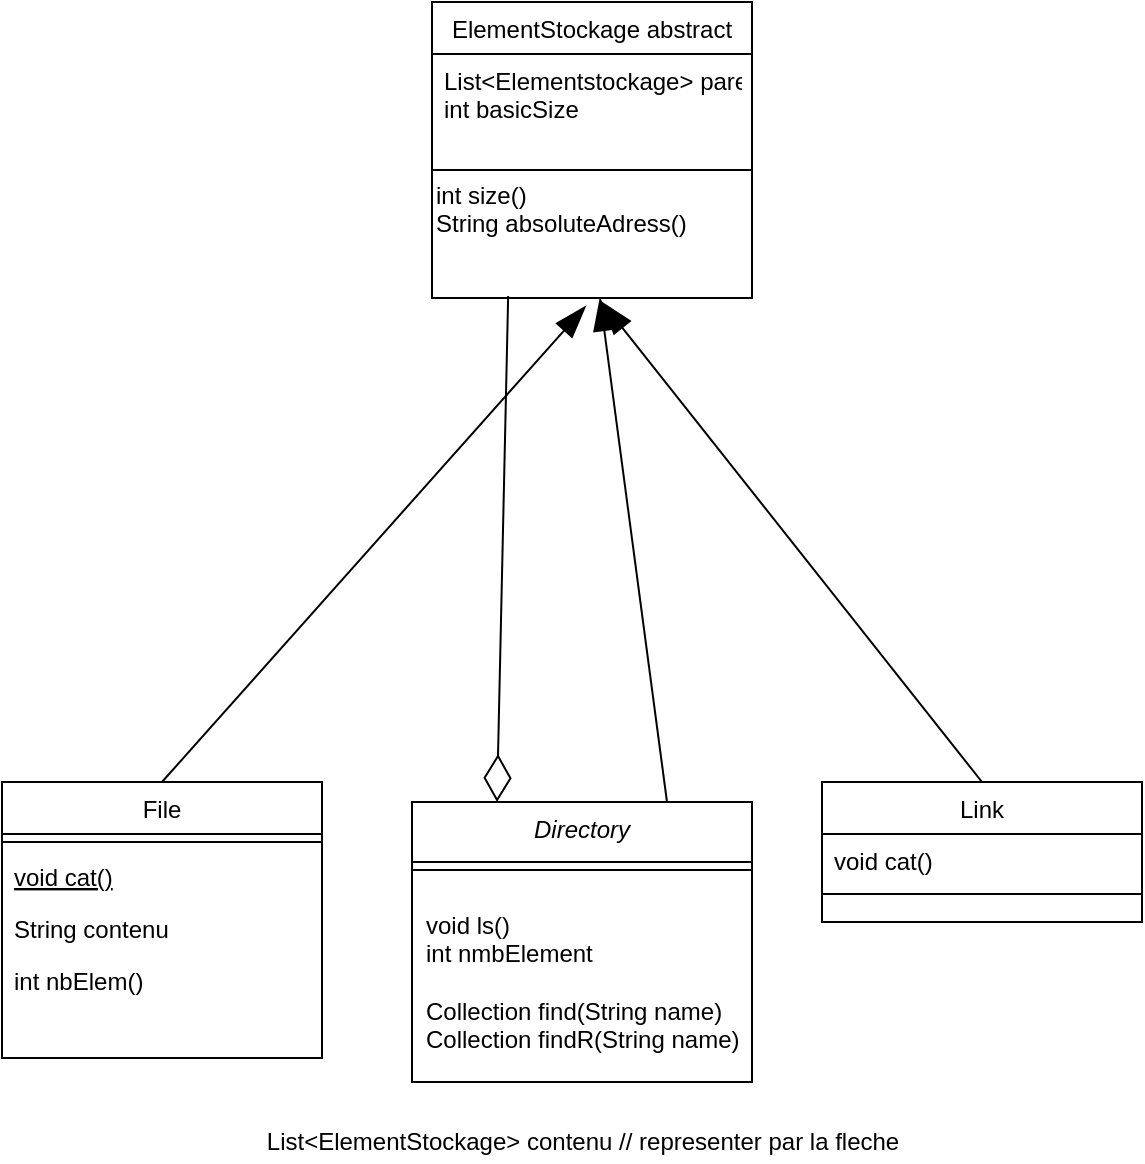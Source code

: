 <mxfile version="13.7.7" type="github" pages="3">
  <diagram id="C5RBs43oDa-KdzZeNtuy" name="Page-1">
    <mxGraphModel dx="536" dy="772" grid="1" gridSize="10" guides="1" tooltips="1" connect="1" arrows="1" fold="1" page="1" pageScale="1" pageWidth="827" pageHeight="1169" math="0" shadow="0">
      <root>
        <mxCell id="WIyWlLk6GJQsqaUBKTNV-0" />
        <mxCell id="WIyWlLk6GJQsqaUBKTNV-1" parent="WIyWlLk6GJQsqaUBKTNV-0" />
        <mxCell id="aKbYkJvu5CmXCsv5Nziw-25" style="edgeStyle=none;rounded=0;orthogonalLoop=1;jettySize=auto;html=1;exitX=0.5;exitY=0;exitDx=0;exitDy=0;startArrow=none;startFill=0;startSize=21;endArrow=blockThin;endFill=1;endSize=14;" edge="1" parent="WIyWlLk6GJQsqaUBKTNV-1" source="zkfFHV4jXpPFQw0GAbJ--13">
          <mxGeometry relative="1" as="geometry">
            <mxPoint x="360" y="400" as="targetPoint" />
          </mxGeometry>
        </mxCell>
        <mxCell id="zkfFHV4jXpPFQw0GAbJ--13" value="Link" style="swimlane;fontStyle=0;align=center;verticalAlign=top;childLayout=stackLayout;horizontal=1;startSize=26;horizontalStack=0;resizeParent=1;resizeLast=0;collapsible=1;marginBottom=0;rounded=0;shadow=0;strokeWidth=1;" parent="WIyWlLk6GJQsqaUBKTNV-1" vertex="1">
          <mxGeometry x="470" y="640" width="160" height="70" as="geometry">
            <mxRectangle x="340" y="380" width="170" height="26" as="alternateBounds" />
          </mxGeometry>
        </mxCell>
        <mxCell id="zkfFHV4jXpPFQw0GAbJ--14" value="void cat()" style="text;align=left;verticalAlign=top;spacingLeft=4;spacingRight=4;overflow=hidden;rotatable=0;points=[[0,0.5],[1,0.5]];portConstraint=eastwest;" parent="zkfFHV4jXpPFQw0GAbJ--13" vertex="1">
          <mxGeometry y="26" width="160" height="26" as="geometry" />
        </mxCell>
        <mxCell id="zkfFHV4jXpPFQw0GAbJ--15" value="" style="line;html=1;strokeWidth=1;align=left;verticalAlign=middle;spacingTop=-1;spacingLeft=3;spacingRight=3;rotatable=0;labelPosition=right;points=[];portConstraint=eastwest;" parent="zkfFHV4jXpPFQw0GAbJ--13" vertex="1">
          <mxGeometry y="52" width="160" height="8" as="geometry" />
        </mxCell>
        <mxCell id="aKbYkJvu5CmXCsv5Nziw-23" style="rounded=0;orthogonalLoop=1;jettySize=auto;html=1;exitX=0.5;exitY=0;exitDx=0;exitDy=0;entryX=0.481;entryY=1.067;entryDx=0;entryDy=0;entryPerimeter=0;startArrow=none;startFill=0;startSize=21;endArrow=blockThin;endFill=1;endSize=14;" edge="1" parent="WIyWlLk6GJQsqaUBKTNV-1" source="zkfFHV4jXpPFQw0GAbJ--6" target="aKbYkJvu5CmXCsv5Nziw-11">
          <mxGeometry relative="1" as="geometry" />
        </mxCell>
        <mxCell id="zkfFHV4jXpPFQw0GAbJ--6" value="File" style="swimlane;fontStyle=0;align=center;verticalAlign=top;childLayout=stackLayout;horizontal=1;startSize=26;horizontalStack=0;resizeParent=1;resizeLast=0;collapsible=1;marginBottom=0;rounded=0;shadow=0;strokeWidth=1;" parent="WIyWlLk6GJQsqaUBKTNV-1" vertex="1">
          <mxGeometry x="60" y="640" width="160" height="138" as="geometry">
            <mxRectangle x="130" y="380" width="160" height="26" as="alternateBounds" />
          </mxGeometry>
        </mxCell>
        <mxCell id="zkfFHV4jXpPFQw0GAbJ--9" value="" style="line;html=1;strokeWidth=1;align=left;verticalAlign=middle;spacingTop=-1;spacingLeft=3;spacingRight=3;rotatable=0;labelPosition=right;points=[];portConstraint=eastwest;" parent="zkfFHV4jXpPFQw0GAbJ--6" vertex="1">
          <mxGeometry y="26" width="160" height="8" as="geometry" />
        </mxCell>
        <mxCell id="zkfFHV4jXpPFQw0GAbJ--10" value="void cat()" style="text;align=left;verticalAlign=top;spacingLeft=4;spacingRight=4;overflow=hidden;rotatable=0;points=[[0,0.5],[1,0.5]];portConstraint=eastwest;fontStyle=4" parent="zkfFHV4jXpPFQw0GAbJ--6" vertex="1">
          <mxGeometry y="34" width="160" height="26" as="geometry" />
        </mxCell>
        <mxCell id="zkfFHV4jXpPFQw0GAbJ--7" value="String contenu" style="text;align=left;verticalAlign=top;spacingLeft=4;spacingRight=4;overflow=hidden;rotatable=0;points=[[0,0.5],[1,0.5]];portConstraint=eastwest;" parent="zkfFHV4jXpPFQw0GAbJ--6" vertex="1">
          <mxGeometry y="60" width="160" height="26" as="geometry" />
        </mxCell>
        <mxCell id="zkfFHV4jXpPFQw0GAbJ--11" value="int nbElem()" style="text;align=left;verticalAlign=top;spacingLeft=4;spacingRight=4;overflow=hidden;rotatable=0;points=[[0,0.5],[1,0.5]];portConstraint=eastwest;" parent="zkfFHV4jXpPFQw0GAbJ--6" vertex="1">
          <mxGeometry y="86" width="160" height="26" as="geometry" />
        </mxCell>
        <mxCell id="aKbYkJvu5CmXCsv5Nziw-7" value="ElementStockage abstract" style="swimlane;fontStyle=0;align=center;verticalAlign=top;childLayout=stackLayout;horizontal=1;startSize=26;horizontalStack=0;resizeParent=1;resizeLast=0;collapsible=1;marginBottom=0;rounded=0;shadow=0;strokeWidth=1;" vertex="1" parent="WIyWlLk6GJQsqaUBKTNV-1">
          <mxGeometry x="275" y="250" width="160" height="148" as="geometry">
            <mxRectangle x="340" y="380" width="170" height="26" as="alternateBounds" />
          </mxGeometry>
        </mxCell>
        <mxCell id="aKbYkJvu5CmXCsv5Nziw-8" value="List&lt;Elementstockage&gt; parent&#xa;int basicSize&#xa;" style="text;align=left;verticalAlign=top;spacingLeft=4;spacingRight=4;overflow=hidden;rotatable=0;points=[[0,0.5],[1,0.5]];portConstraint=eastwest;" vertex="1" parent="aKbYkJvu5CmXCsv5Nziw-7">
          <mxGeometry y="26" width="160" height="54" as="geometry" />
        </mxCell>
        <mxCell id="aKbYkJvu5CmXCsv5Nziw-9" value="" style="line;html=1;strokeWidth=1;align=left;verticalAlign=middle;spacingTop=-1;spacingLeft=3;spacingRight=3;rotatable=0;labelPosition=right;points=[];portConstraint=eastwest;" vertex="1" parent="aKbYkJvu5CmXCsv5Nziw-7">
          <mxGeometry y="80" width="160" height="8" as="geometry" />
        </mxCell>
        <mxCell id="aKbYkJvu5CmXCsv5Nziw-11" value="&lt;div align=&quot;left&quot;&gt;int size()&lt;br&gt;String absoluteAdress()&lt;/div&gt;&lt;div align=&quot;left&quot;&gt;&lt;br&gt;&lt;br&gt;&lt;/div&gt;" style="text;html=1;align=left;verticalAlign=middle;resizable=0;points=[];autosize=1;" vertex="1" parent="aKbYkJvu5CmXCsv5Nziw-7">
          <mxGeometry y="88" width="160" height="60" as="geometry" />
        </mxCell>
        <mxCell id="aKbYkJvu5CmXCsv5Nziw-12" value="&lt;div align=&quot;left&quot;&gt;void ls()&lt;/div&gt;&lt;div align=&quot;left&quot;&gt;int nmbElement&lt;br&gt;&lt;/div&gt;&lt;div&gt;&lt;br&gt;&lt;/div&gt;&lt;div&gt;Collection find(String name)&lt;/div&gt;&lt;div&gt;Collection findR(String name)&lt;br&gt;&lt;/div&gt;" style="text;html=1;align=left;verticalAlign=middle;resizable=0;points=[];autosize=1;" vertex="1" parent="WIyWlLk6GJQsqaUBKTNV-1">
          <mxGeometry x="270" y="700" width="170" height="80" as="geometry" />
        </mxCell>
        <mxCell id="aKbYkJvu5CmXCsv5Nziw-22" style="rounded=0;orthogonalLoop=1;jettySize=auto;html=1;exitX=0.25;exitY=0;exitDx=0;exitDy=0;entryX=0.238;entryY=0.983;entryDx=0;entryDy=0;endArrow=none;endFill=0;startArrow=diamondThin;startFill=0;endSize=14;startSize=21;entryPerimeter=0;" edge="1" parent="WIyWlLk6GJQsqaUBKTNV-1" source="zkfFHV4jXpPFQw0GAbJ--0" target="aKbYkJvu5CmXCsv5Nziw-11">
          <mxGeometry relative="1" as="geometry" />
        </mxCell>
        <mxCell id="aKbYkJvu5CmXCsv5Nziw-20" value="List&amp;lt;ElementStockage&amp;gt; contenu // representer par la fleche" style="text;html=1;align=center;verticalAlign=middle;resizable=0;points=[];autosize=1;" vertex="1" parent="WIyWlLk6GJQsqaUBKTNV-1">
          <mxGeometry x="185" y="810" width="330" height="20" as="geometry" />
        </mxCell>
        <mxCell id="aKbYkJvu5CmXCsv5Nziw-24" style="edgeStyle=none;rounded=0;orthogonalLoop=1;jettySize=auto;html=1;exitX=0.75;exitY=0;exitDx=0;exitDy=0;startArrow=none;startFill=0;startSize=21;endArrow=blockThin;endFill=1;endSize=14;" edge="1" parent="WIyWlLk6GJQsqaUBKTNV-1" source="zkfFHV4jXpPFQw0GAbJ--0" target="aKbYkJvu5CmXCsv5Nziw-11">
          <mxGeometry relative="1" as="geometry" />
        </mxCell>
        <mxCell id="zkfFHV4jXpPFQw0GAbJ--0" value="Directory" style="swimlane;fontStyle=2;align=center;verticalAlign=top;childLayout=stackLayout;horizontal=1;startSize=30;horizontalStack=0;resizeParent=1;resizeLast=0;collapsible=1;marginBottom=0;rounded=0;shadow=0;strokeWidth=1;" parent="WIyWlLk6GJQsqaUBKTNV-1" vertex="1">
          <mxGeometry x="265" y="650" width="170" height="140" as="geometry">
            <mxRectangle x="230" y="140" width="160" height="26" as="alternateBounds" />
          </mxGeometry>
        </mxCell>
        <mxCell id="zkfFHV4jXpPFQw0GAbJ--4" value="" style="line;html=1;strokeWidth=1;align=left;verticalAlign=middle;spacingTop=-1;spacingLeft=3;spacingRight=3;rotatable=0;labelPosition=right;points=[];portConstraint=eastwest;" parent="zkfFHV4jXpPFQw0GAbJ--0" vertex="1">
          <mxGeometry y="30" width="170" height="8" as="geometry" />
        </mxCell>
      </root>
    </mxGraphModel>
  </diagram>
  <diagram id="7vjjRTkJfmJ-gy0UFO1z" name="Page-2">
    <mxGraphModel dx="1506" dy="782" grid="1" gridSize="10" guides="1" tooltips="1" connect="1" arrows="1" fold="1" page="1" pageScale="1" pageWidth="827" pageHeight="1169" math="0" shadow="0">
      <root>
        <mxCell id="boBWhStjcJN0_3DJFUMK-0" />
        <mxCell id="boBWhStjcJN0_3DJFUMK-1" parent="boBWhStjcJN0_3DJFUMK-0" />
        <mxCell id="U0IyJ3KN12GDaHS5ddCh-10" style="edgeStyle=none;rounded=0;orthogonalLoop=1;jettySize=auto;html=1;exitX=0.5;exitY=0;exitDx=0;exitDy=0;startArrow=none;startFill=0;startSize=21;endArrow=blockThin;endFill=1;endSize=14;entryX=0.75;entryY=1;entryDx=0;entryDy=0;" edge="1" parent="boBWhStjcJN0_3DJFUMK-1" source="BPj51c8R1gz9hIzJr-QY-0" target="U0IyJ3KN12GDaHS5ddCh-5">
          <mxGeometry relative="1" as="geometry">
            <mxPoint x="320" y="220" as="targetPoint" />
          </mxGeometry>
        </mxCell>
        <mxCell id="BPj51c8R1gz9hIzJr-QY-0" value="Canvas" style="swimlane;fontStyle=0;align=center;verticalAlign=top;childLayout=stackLayout;horizontal=1;startSize=26;horizontalStack=0;resizeParent=1;resizeLast=0;collapsible=1;marginBottom=0;rounded=0;shadow=0;strokeWidth=1;" vertex="1" parent="boBWhStjcJN0_3DJFUMK-1">
          <mxGeometry x="275" y="250" width="160" height="148" as="geometry">
            <mxRectangle x="340" y="380" width="170" height="26" as="alternateBounds" />
          </mxGeometry>
        </mxCell>
        <mxCell id="BPj51c8R1gz9hIzJr-QY-2" value="" style="line;html=1;strokeWidth=1;align=left;verticalAlign=middle;spacingTop=-1;spacingLeft=3;spacingRight=3;rotatable=0;labelPosition=right;points=[];portConstraint=eastwest;" vertex="1" parent="BPj51c8R1gz9hIzJr-QY-0">
          <mxGeometry y="26" width="160" height="8" as="geometry" />
        </mxCell>
        <mxCell id="U0IyJ3KN12GDaHS5ddCh-9" style="edgeStyle=none;rounded=0;orthogonalLoop=1;jettySize=auto;html=1;exitX=0.5;exitY=0;exitDx=0;exitDy=0;entryX=0.5;entryY=1;entryDx=0;entryDy=0;startArrow=none;startFill=0;startSize=21;endArrow=blockThin;endFill=1;endSize=14;" edge="1" parent="boBWhStjcJN0_3DJFUMK-1" source="BPj51c8R1gz9hIzJr-QY-8" target="U0IyJ3KN12GDaHS5ddCh-5">
          <mxGeometry relative="1" as="geometry" />
        </mxCell>
        <mxCell id="BPj51c8R1gz9hIzJr-QY-8" value="Button" style="swimlane;fontStyle=0;align=center;verticalAlign=top;childLayout=stackLayout;horizontal=1;startSize=26;horizontalStack=0;resizeParent=1;resizeLast=0;collapsible=1;marginBottom=0;rounded=0;shadow=0;strokeWidth=1;" vertex="1" parent="boBWhStjcJN0_3DJFUMK-1">
          <mxGeometry x="80" y="250" width="160" height="148" as="geometry">
            <mxRectangle x="340" y="380" width="170" height="26" as="alternateBounds" />
          </mxGeometry>
        </mxCell>
        <mxCell id="BPj51c8R1gz9hIzJr-QY-10" value="" style="line;html=1;strokeWidth=1;align=left;verticalAlign=middle;spacingTop=-1;spacingLeft=3;spacingRight=3;rotatable=0;labelPosition=right;points=[];portConstraint=eastwest;" vertex="1" parent="BPj51c8R1gz9hIzJr-QY-8">
          <mxGeometry y="26" width="160" height="8" as="geometry" />
        </mxCell>
        <mxCell id="U0IyJ3KN12GDaHS5ddCh-5" value="Abstract Element" style="swimlane;fontStyle=0;align=center;verticalAlign=top;childLayout=stackLayout;horizontal=1;startSize=26;horizontalStack=0;resizeParent=1;resizeLast=0;collapsible=1;marginBottom=0;rounded=0;shadow=0;strokeWidth=1;" vertex="1" parent="boBWhStjcJN0_3DJFUMK-1">
          <mxGeometry x="240" y="70" width="160" height="148" as="geometry">
            <mxRectangle x="340" y="380" width="170" height="26" as="alternateBounds" />
          </mxGeometry>
        </mxCell>
        <mxCell id="U0IyJ3KN12GDaHS5ddCh-6" value="Element e&#xa;" style="text;align=left;verticalAlign=top;spacingLeft=4;spacingRight=4;overflow=hidden;rotatable=0;points=[[0,0.5],[1,0.5]];portConstraint=eastwest;" vertex="1" parent="U0IyJ3KN12GDaHS5ddCh-5">
          <mxGeometry y="26" width="160" height="54" as="geometry" />
        </mxCell>
        <mxCell id="U0IyJ3KN12GDaHS5ddCh-7" value="" style="line;html=1;strokeWidth=1;align=left;verticalAlign=middle;spacingTop=-1;spacingLeft=3;spacingRight=3;rotatable=0;labelPosition=right;points=[];portConstraint=eastwest;" vertex="1" parent="U0IyJ3KN12GDaHS5ddCh-5">
          <mxGeometry y="80" width="160" height="8" as="geometry" />
        </mxCell>
        <mxCell id="U0IyJ3KN12GDaHS5ddCh-8" value="draw()" style="text;html=1;align=left;verticalAlign=middle;resizable=0;points=[];autosize=1;" vertex="1" parent="U0IyJ3KN12GDaHS5ddCh-5">
          <mxGeometry y="88" width="160" height="20" as="geometry" />
        </mxCell>
        <mxCell id="U0IyJ3KN12GDaHS5ddCh-11" style="edgeStyle=none;rounded=0;orthogonalLoop=1;jettySize=auto;html=1;exitX=0.5;exitY=0;exitDx=0;exitDy=0;entryX=1;entryY=0.75;entryDx=0;entryDy=0;startArrow=none;startFill=0;startSize=21;endArrow=blockThin;endFill=1;endSize=14;" edge="1" parent="boBWhStjcJN0_3DJFUMK-1" source="BPj51c8R1gz9hIzJr-QY-4" target="U0IyJ3KN12GDaHS5ddCh-5">
          <mxGeometry relative="1" as="geometry" />
        </mxCell>
        <mxCell id="BPj51c8R1gz9hIzJr-QY-4" value="Scrolbars" style="swimlane;fontStyle=0;align=center;verticalAlign=top;childLayout=stackLayout;horizontal=1;startSize=26;horizontalStack=0;resizeParent=1;resizeLast=0;collapsible=1;marginBottom=0;rounded=0;shadow=0;strokeWidth=1;" vertex="1" parent="boBWhStjcJN0_3DJFUMK-1">
          <mxGeometry x="450" y="250" width="160" height="148" as="geometry">
            <mxRectangle x="340" y="380" width="170" height="26" as="alternateBounds" />
          </mxGeometry>
        </mxCell>
        <mxCell id="BPj51c8R1gz9hIzJr-QY-6" value="" style="line;html=1;strokeWidth=1;align=left;verticalAlign=middle;spacingTop=-1;spacingLeft=3;spacingRight=3;rotatable=0;labelPosition=right;points=[];portConstraint=eastwest;" vertex="1" parent="BPj51c8R1gz9hIzJr-QY-4">
          <mxGeometry y="26" width="160" height="8" as="geometry" />
        </mxCell>
        <mxCell id="U0IyJ3KN12GDaHS5ddCh-12" style="edgeStyle=none;rounded=0;orthogonalLoop=1;jettySize=auto;html=1;entryX=1;entryY=0.5;entryDx=0;entryDy=0;startArrow=diamondThin;startFill=0;startSize=21;endArrow=none;endFill=0;endSize=14;" edge="1" parent="boBWhStjcJN0_3DJFUMK-1" source="U0IyJ3KN12GDaHS5ddCh-1" target="U0IyJ3KN12GDaHS5ddCh-6">
          <mxGeometry relative="1" as="geometry" />
        </mxCell>
        <mxCell id="U0IyJ3KN12GDaHS5ddCh-1" value="Panels" style="swimlane;fontStyle=0;align=center;verticalAlign=top;childLayout=stackLayout;horizontal=1;startSize=26;horizontalStack=0;resizeParent=1;resizeLast=0;collapsible=1;marginBottom=0;rounded=0;shadow=0;strokeWidth=1;" vertex="1" parent="boBWhStjcJN0_3DJFUMK-1">
          <mxGeometry x="440" y="40" width="160" height="148" as="geometry">
            <mxRectangle x="340" y="380" width="170" height="26" as="alternateBounds" />
          </mxGeometry>
        </mxCell>
        <mxCell id="U0IyJ3KN12GDaHS5ddCh-3" value="" style="line;html=1;strokeWidth=1;align=left;verticalAlign=middle;spacingTop=-1;spacingLeft=3;spacingRight=3;rotatable=0;labelPosition=right;points=[];portConstraint=eastwest;" vertex="1" parent="U0IyJ3KN12GDaHS5ddCh-1">
          <mxGeometry y="26" width="160" height="8" as="geometry" />
        </mxCell>
      </root>
    </mxGraphModel>
  </diagram>
  <diagram id="ZrrANcB50VGl_SuIPduH" name="Page-3">
    <mxGraphModel dx="536" dy="772" grid="1" gridSize="10" guides="1" tooltips="1" connect="1" arrows="1" fold="1" page="1" pageScale="1" pageWidth="827" pageHeight="1169" math="0" shadow="0">
      <root>
        <mxCell id="piz0_xJ0slpwIx3Lud-b-0" />
        <mxCell id="piz0_xJ0slpwIx3Lud-b-1" parent="piz0_xJ0slpwIx3Lud-b-0" />
        <mxCell id="5k5y3sG1TY7JJ5sNsAnq-0" value="Composant" style="swimlane;fontStyle=0;align=center;verticalAlign=top;childLayout=stackLayout;horizontal=1;startSize=26;horizontalStack=0;resizeParent=1;resizeLast=0;collapsible=1;marginBottom=0;rounded=0;shadow=0;strokeWidth=1;" vertex="1" parent="piz0_xJ0slpwIx3Lud-b-1">
          <mxGeometry x="240" y="70" width="160" height="148" as="geometry">
            <mxRectangle x="340" y="380" width="170" height="26" as="alternateBounds" />
          </mxGeometry>
        </mxCell>
        <mxCell id="5k5y3sG1TY7JJ5sNsAnq-1" value="Element e&#xa;" style="text;align=left;verticalAlign=top;spacingLeft=4;spacingRight=4;overflow=hidden;rotatable=0;points=[[0,0.5],[1,0.5]];portConstraint=eastwest;" vertex="1" parent="5k5y3sG1TY7JJ5sNsAnq-0">
          <mxGeometry y="26" width="160" height="54" as="geometry" />
        </mxCell>
        <mxCell id="5k5y3sG1TY7JJ5sNsAnq-2" value="" style="line;html=1;strokeWidth=1;align=left;verticalAlign=middle;spacingTop=-1;spacingLeft=3;spacingRight=3;rotatable=0;labelPosition=right;points=[];portConstraint=eastwest;" vertex="1" parent="5k5y3sG1TY7JJ5sNsAnq-0">
          <mxGeometry y="80" width="160" height="8" as="geometry" />
        </mxCell>
        <mxCell id="5k5y3sG1TY7JJ5sNsAnq-3" value="fonction()" style="text;html=1;align=left;verticalAlign=middle;resizable=0;points=[];autosize=1;" vertex="1" parent="5k5y3sG1TY7JJ5sNsAnq-0">
          <mxGeometry y="88" width="160" height="20" as="geometry" />
        </mxCell>
        <mxCell id="5k5y3sG1TY7JJ5sNsAnq-12" style="edgeStyle=none;rounded=0;orthogonalLoop=1;jettySize=auto;html=1;exitX=0.5;exitY=0;exitDx=0;exitDy=0;entryX=0.5;entryY=1;entryDx=0;entryDy=0;startArrow=none;startFill=0;startSize=21;endArrow=block;endFill=1;endSize=14;" edge="1" parent="piz0_xJ0slpwIx3Lud-b-1" source="5k5y3sG1TY7JJ5sNsAnq-4" target="5k5y3sG1TY7JJ5sNsAnq-0">
          <mxGeometry relative="1" as="geometry" />
        </mxCell>
        <mxCell id="5k5y3sG1TY7JJ5sNsAnq-4" value="ObjectContenu1" style="swimlane;fontStyle=0;align=center;verticalAlign=top;childLayout=stackLayout;horizontal=1;startSize=26;horizontalStack=0;resizeParent=1;resizeLast=0;collapsible=1;marginBottom=0;rounded=0;shadow=0;strokeWidth=1;" vertex="1" parent="piz0_xJ0slpwIx3Lud-b-1">
          <mxGeometry x="40" y="290" width="160" height="148" as="geometry">
            <mxRectangle x="340" y="380" width="170" height="26" as="alternateBounds" />
          </mxGeometry>
        </mxCell>
        <mxCell id="5k5y3sG1TY7JJ5sNsAnq-6" value="" style="line;html=1;strokeWidth=1;align=left;verticalAlign=middle;spacingTop=-1;spacingLeft=3;spacingRight=3;rotatable=0;labelPosition=right;points=[];portConstraint=eastwest;" vertex="1" parent="5k5y3sG1TY7JJ5sNsAnq-4">
          <mxGeometry y="26" width="160" height="8" as="geometry" />
        </mxCell>
        <mxCell id="DehncPS5InDhZAEUyaUd-4" value="peut etre abstract" style="text;html=1;align=center;verticalAlign=middle;resizable=0;points=[];autosize=1;" vertex="1" parent="5k5y3sG1TY7JJ5sNsAnq-4">
          <mxGeometry y="34" width="160" height="20" as="geometry" />
        </mxCell>
        <mxCell id="5k5y3sG1TY7JJ5sNsAnq-16" style="edgeStyle=none;rounded=0;orthogonalLoop=1;jettySize=auto;html=1;exitX=0.5;exitY=0;exitDx=0;exitDy=0;entryX=0.75;entryY=1;entryDx=0;entryDy=0;startArrow=none;startFill=0;startSize=21;endArrow=block;endFill=1;endSize=14;" edge="1" parent="piz0_xJ0slpwIx3Lud-b-1" source="5k5y3sG1TY7JJ5sNsAnq-8" target="5k5y3sG1TY7JJ5sNsAnq-0">
          <mxGeometry relative="1" as="geometry" />
        </mxCell>
        <mxCell id="5k5y3sG1TY7JJ5sNsAnq-8" value="ObjectContenu2" style="swimlane;fontStyle=0;align=center;verticalAlign=top;childLayout=stackLayout;horizontal=1;startSize=26;horizontalStack=0;resizeParent=1;resizeLast=0;collapsible=1;marginBottom=0;rounded=0;shadow=0;strokeWidth=1;" vertex="1" parent="piz0_xJ0slpwIx3Lud-b-1">
          <mxGeometry x="350" y="290" width="160" height="148" as="geometry">
            <mxRectangle x="340" y="380" width="170" height="26" as="alternateBounds" />
          </mxGeometry>
        </mxCell>
        <mxCell id="5k5y3sG1TY7JJ5sNsAnq-10" value="" style="line;html=1;strokeWidth=1;align=left;verticalAlign=middle;spacingTop=-1;spacingLeft=3;spacingRight=3;rotatable=0;labelPosition=right;points=[];portConstraint=eastwest;" vertex="1" parent="5k5y3sG1TY7JJ5sNsAnq-8">
          <mxGeometry y="26" width="160" height="8" as="geometry" />
        </mxCell>
        <mxCell id="DehncPS5InDhZAEUyaUd-5" value="peut etre abstract" style="text;html=1;align=center;verticalAlign=middle;resizable=0;points=[];autosize=1;" vertex="1" parent="5k5y3sG1TY7JJ5sNsAnq-8">
          <mxGeometry y="34" width="160" height="20" as="geometry" />
        </mxCell>
        <mxCell id="5k5y3sG1TY7JJ5sNsAnq-15" style="edgeStyle=none;rounded=0;orthogonalLoop=1;jettySize=auto;html=1;entryX=0;entryY=0.5;entryDx=0;entryDy=0;startArrow=diamondThin;startFill=0;startSize=21;endArrow=none;endFill=0;endSize=14;" edge="1" parent="piz0_xJ0slpwIx3Lud-b-1" source="5k5y3sG1TY7JJ5sNsAnq-13" target="5k5y3sG1TY7JJ5sNsAnq-1">
          <mxGeometry relative="1" as="geometry" />
        </mxCell>
        <mxCell id="5k5y3sG1TY7JJ5sNsAnq-13" value="Composite" style="swimlane;fontStyle=0;align=center;verticalAlign=top;childLayout=stackLayout;horizontal=1;startSize=26;horizontalStack=0;resizeParent=1;resizeLast=0;collapsible=1;marginBottom=0;rounded=0;shadow=0;strokeWidth=1;" vertex="1" parent="piz0_xJ0slpwIx3Lud-b-1">
          <mxGeometry x="10" y="70" width="160" height="148" as="geometry">
            <mxRectangle x="340" y="380" width="170" height="26" as="alternateBounds" />
          </mxGeometry>
        </mxCell>
        <mxCell id="5k5y3sG1TY7JJ5sNsAnq-14" value="" style="line;html=1;strokeWidth=1;align=left;verticalAlign=middle;spacingTop=-1;spacingLeft=3;spacingRight=3;rotatable=0;labelPosition=right;points=[];portConstraint=eastwest;" vertex="1" parent="5k5y3sG1TY7JJ5sNsAnq-13">
          <mxGeometry y="26" width="160" height="8" as="geometry" />
        </mxCell>
        <mxCell id="DehncPS5InDhZAEUyaUd-6" style="edgeStyle=none;rounded=0;orthogonalLoop=1;jettySize=auto;html=1;entryX=0;entryY=0.75;entryDx=0;entryDy=0;startArrow=none;startFill=0;startSize=21;endArrow=block;endFill=1;endSize=14;" edge="1" parent="piz0_xJ0slpwIx3Lud-b-1" source="DehncPS5InDhZAEUyaUd-1" target="5k5y3sG1TY7JJ5sNsAnq-0">
          <mxGeometry relative="1" as="geometry" />
        </mxCell>
        <mxCell id="DehncPS5InDhZAEUyaUd-1" value="peut etre abstract" style="text;html=1;align=center;verticalAlign=middle;resizable=0;points=[];autosize=1;" vertex="1" parent="piz0_xJ0slpwIx3Lud-b-1">
          <mxGeometry x="55" y="150" width="110" height="20" as="geometry" />
        </mxCell>
      </root>
    </mxGraphModel>
  </diagram>
</mxfile>
